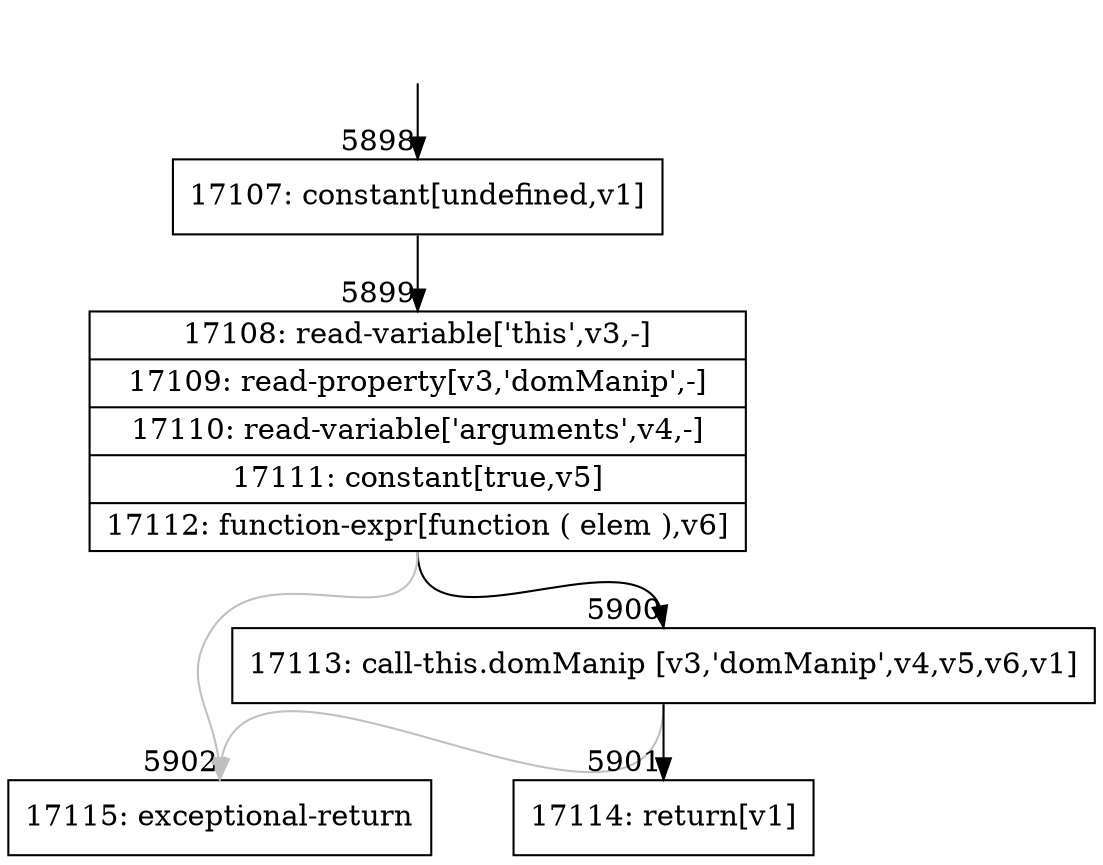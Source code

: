 digraph {
rankdir="TD"
BB_entry385[shape=none,label=""];
BB_entry385 -> BB5898 [tailport=s, headport=n, headlabel="    5898"]
BB5898 [shape=record label="{17107: constant[undefined,v1]}" ] 
BB5898 -> BB5899 [tailport=s, headport=n, headlabel="      5899"]
BB5899 [shape=record label="{17108: read-variable['this',v3,-]|17109: read-property[v3,'domManip',-]|17110: read-variable['arguments',v4,-]|17111: constant[true,v5]|17112: function-expr[function ( elem ),v6]}" ] 
BB5899 -> BB5900 [tailport=s, headport=n, headlabel="      5900"]
BB5899 -> BB5902 [tailport=s, headport=n, color=gray, headlabel="      5902"]
BB5900 [shape=record label="{17113: call-this.domManip [v3,'domManip',v4,v5,v6,v1]}" ] 
BB5900 -> BB5901 [tailport=s, headport=n, headlabel="      5901"]
BB5900 -> BB5902 [tailport=s, headport=n, color=gray]
BB5901 [shape=record label="{17114: return[v1]}" ] 
BB5902 [shape=record label="{17115: exceptional-return}" ] 
//#$~ 5951
}
